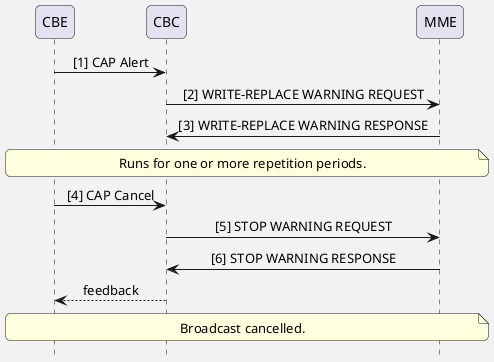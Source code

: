 @startuml
hide footbox
skinparam Shadowing false
skinparam BackgroundColor #f2f2f2
skinparam SequenceGroupBodyBackgroundColor transparent
skinparam roundcorner 10
skinparam ParticipantPadding 30
skinparam BoxPadding 10
skinparam SequenceGroupBorderColor #a0a0ff
skinparam SequenceMessageAlign center

participant CBE as cbe
participant CBC as cbc
participant MME as mme

cbe -> cbc: [1] CAP Alert
cbc -> mme: [2] WRITE-REPLACE WARNING REQUEST
mme -> cbc: [3] WRITE-REPLACE WARNING RESPONSE
note across: Runs for one or more repetition periods. 
cbe -> cbc: [4] CAP Cancel
cbc -> mme: [5] STOP WARNING REQUEST
mme -> cbc: [6] STOP WARNING RESPONSE
cbc --> cbe: feedback
note across: Broadcast cancelled.
@enduml